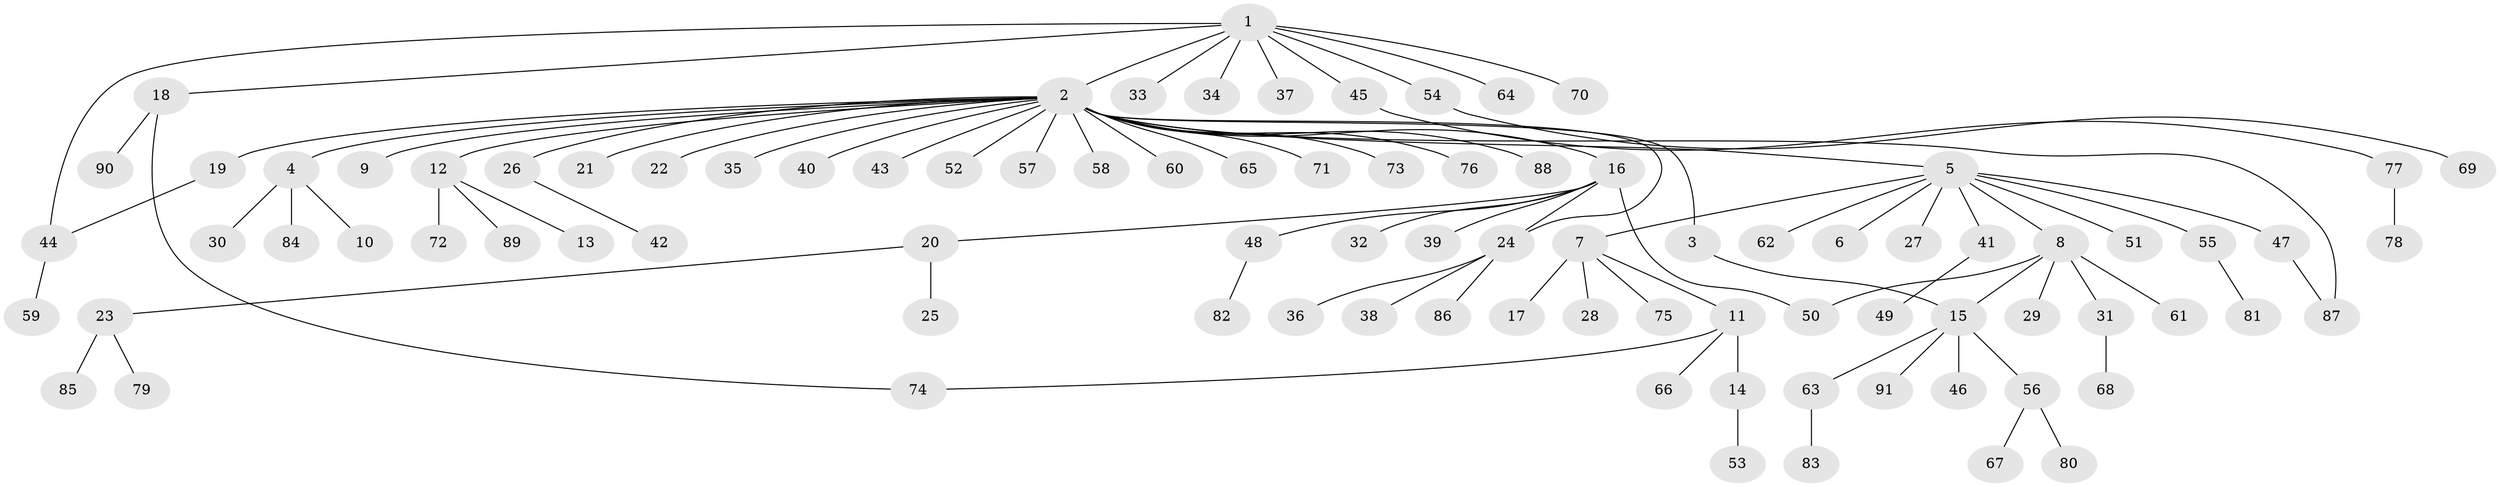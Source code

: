 // coarse degree distribution, {8: 0.043478260869565216, 1: 0.6304347826086957, 2: 0.1956521739130435, 5: 0.021739130434782608, 3: 0.08695652173913043, 22: 0.021739130434782608}
// Generated by graph-tools (version 1.1) at 2025/36/03/04/25 23:36:52]
// undirected, 91 vertices, 96 edges
graph export_dot {
  node [color=gray90,style=filled];
  1;
  2;
  3;
  4;
  5;
  6;
  7;
  8;
  9;
  10;
  11;
  12;
  13;
  14;
  15;
  16;
  17;
  18;
  19;
  20;
  21;
  22;
  23;
  24;
  25;
  26;
  27;
  28;
  29;
  30;
  31;
  32;
  33;
  34;
  35;
  36;
  37;
  38;
  39;
  40;
  41;
  42;
  43;
  44;
  45;
  46;
  47;
  48;
  49;
  50;
  51;
  52;
  53;
  54;
  55;
  56;
  57;
  58;
  59;
  60;
  61;
  62;
  63;
  64;
  65;
  66;
  67;
  68;
  69;
  70;
  71;
  72;
  73;
  74;
  75;
  76;
  77;
  78;
  79;
  80;
  81;
  82;
  83;
  84;
  85;
  86;
  87;
  88;
  89;
  90;
  91;
  1 -- 2;
  1 -- 18;
  1 -- 33;
  1 -- 34;
  1 -- 37;
  1 -- 44;
  1 -- 45;
  1 -- 54;
  1 -- 64;
  1 -- 70;
  2 -- 3;
  2 -- 4;
  2 -- 5;
  2 -- 9;
  2 -- 12;
  2 -- 16;
  2 -- 19;
  2 -- 21;
  2 -- 22;
  2 -- 24;
  2 -- 26;
  2 -- 35;
  2 -- 40;
  2 -- 43;
  2 -- 52;
  2 -- 57;
  2 -- 58;
  2 -- 60;
  2 -- 65;
  2 -- 71;
  2 -- 73;
  2 -- 76;
  2 -- 87;
  2 -- 88;
  3 -- 15;
  4 -- 10;
  4 -- 30;
  4 -- 84;
  5 -- 6;
  5 -- 7;
  5 -- 8;
  5 -- 27;
  5 -- 41;
  5 -- 47;
  5 -- 51;
  5 -- 55;
  5 -- 62;
  7 -- 11;
  7 -- 17;
  7 -- 28;
  7 -- 75;
  8 -- 15;
  8 -- 29;
  8 -- 31;
  8 -- 50;
  8 -- 61;
  11 -- 14;
  11 -- 66;
  11 -- 74;
  12 -- 13;
  12 -- 72;
  12 -- 89;
  14 -- 53;
  15 -- 46;
  15 -- 56;
  15 -- 63;
  15 -- 91;
  16 -- 20;
  16 -- 24;
  16 -- 32;
  16 -- 39;
  16 -- 48;
  16 -- 50;
  18 -- 74;
  18 -- 90;
  19 -- 44;
  20 -- 23;
  20 -- 25;
  23 -- 79;
  23 -- 85;
  24 -- 36;
  24 -- 38;
  24 -- 86;
  26 -- 42;
  31 -- 68;
  41 -- 49;
  44 -- 59;
  45 -- 77;
  47 -- 87;
  48 -- 82;
  54 -- 69;
  55 -- 81;
  56 -- 67;
  56 -- 80;
  63 -- 83;
  77 -- 78;
}

